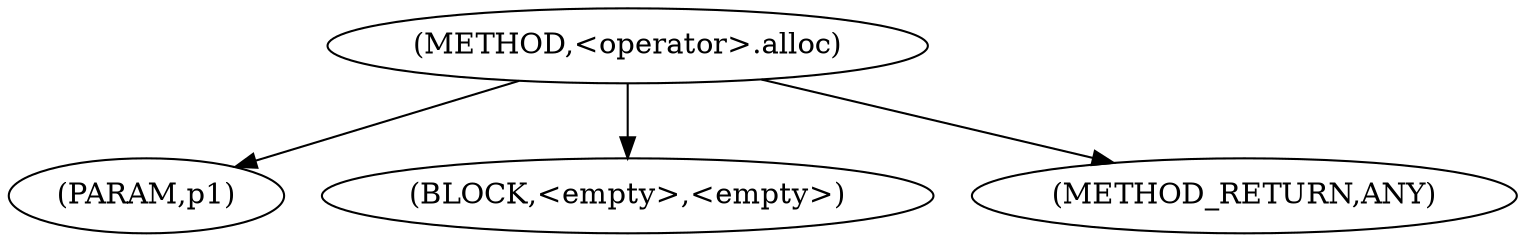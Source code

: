 digraph "&lt;operator&gt;.alloc" {  
"2196" [label = <(METHOD,&lt;operator&gt;.alloc)> ]
"2197" [label = <(PARAM,p1)> ]
"2198" [label = <(BLOCK,&lt;empty&gt;,&lt;empty&gt;)> ]
"2199" [label = <(METHOD_RETURN,ANY)> ]
  "2196" -> "2197" 
  "2196" -> "2198" 
  "2196" -> "2199" 
}
